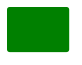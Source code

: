 @startuml

skinparam ClassBackgroundColor #Green
skinparam ClassFontColor #Green
skinparam ClassBorderColor #Green

skinparam ClassStereotypeFontSize 0
skinparam CircledCharacterFontSize 0
skinparam CircledCharacterRadius 0
skinparam ClassBorderThickness 0
skinparam Shadowing false

class Dummy

@enduml